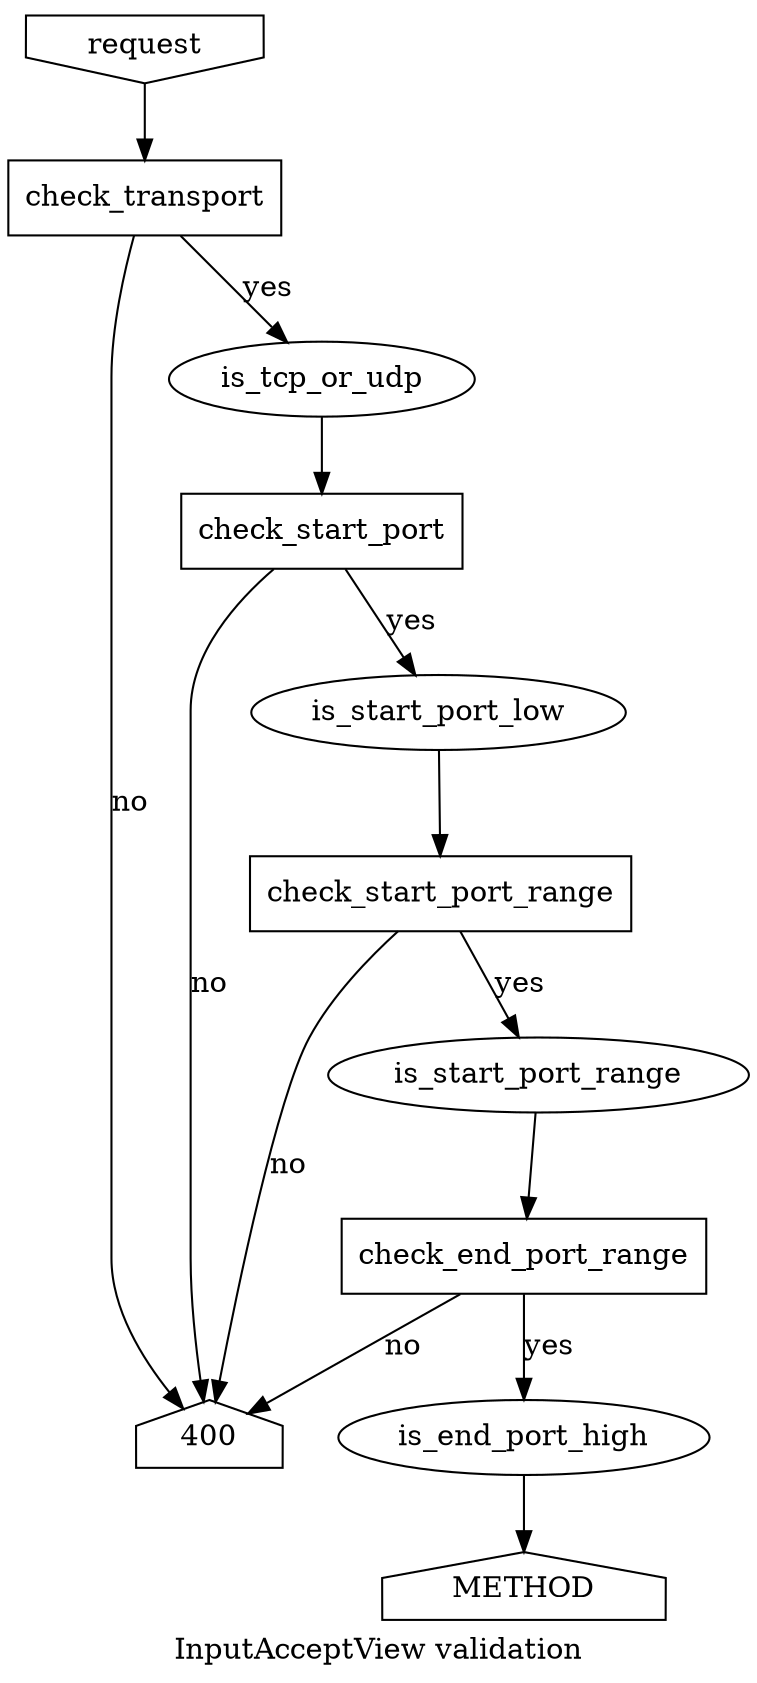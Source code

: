 digraph {
    label="InputAcceptView validation";

    request[shape="invhouse"];

    check_transport[shape="box"];
    check_start_port[shape="box"];
    check_start_port_range[shape="box"];
    check_end_port_range[shape="box"];

    METHOD[shape="house"];
    400[shape="house"];

    request -> check_transport;

    check_transport -> is_tcp_or_udp[label="yes"]
    check_transport -> 400[label="no"];

    is_tcp_or_udp -> check_start_port;

    check_start_port -> is_start_port_low[label="yes"];
    check_start_port -> 400[label="no"];

    is_start_port_low -> check_start_port_range;

    check_start_port_range -> is_start_port_range[label="yes"];
    check_start_port_range -> 400[label="no"];

    is_start_port_range -> check_end_port_range;

    check_end_port_range -> is_end_port_high[label="yes"];
    check_end_port_range -> 400[label="no"];

    is_end_port_high -> METHOD;
}
